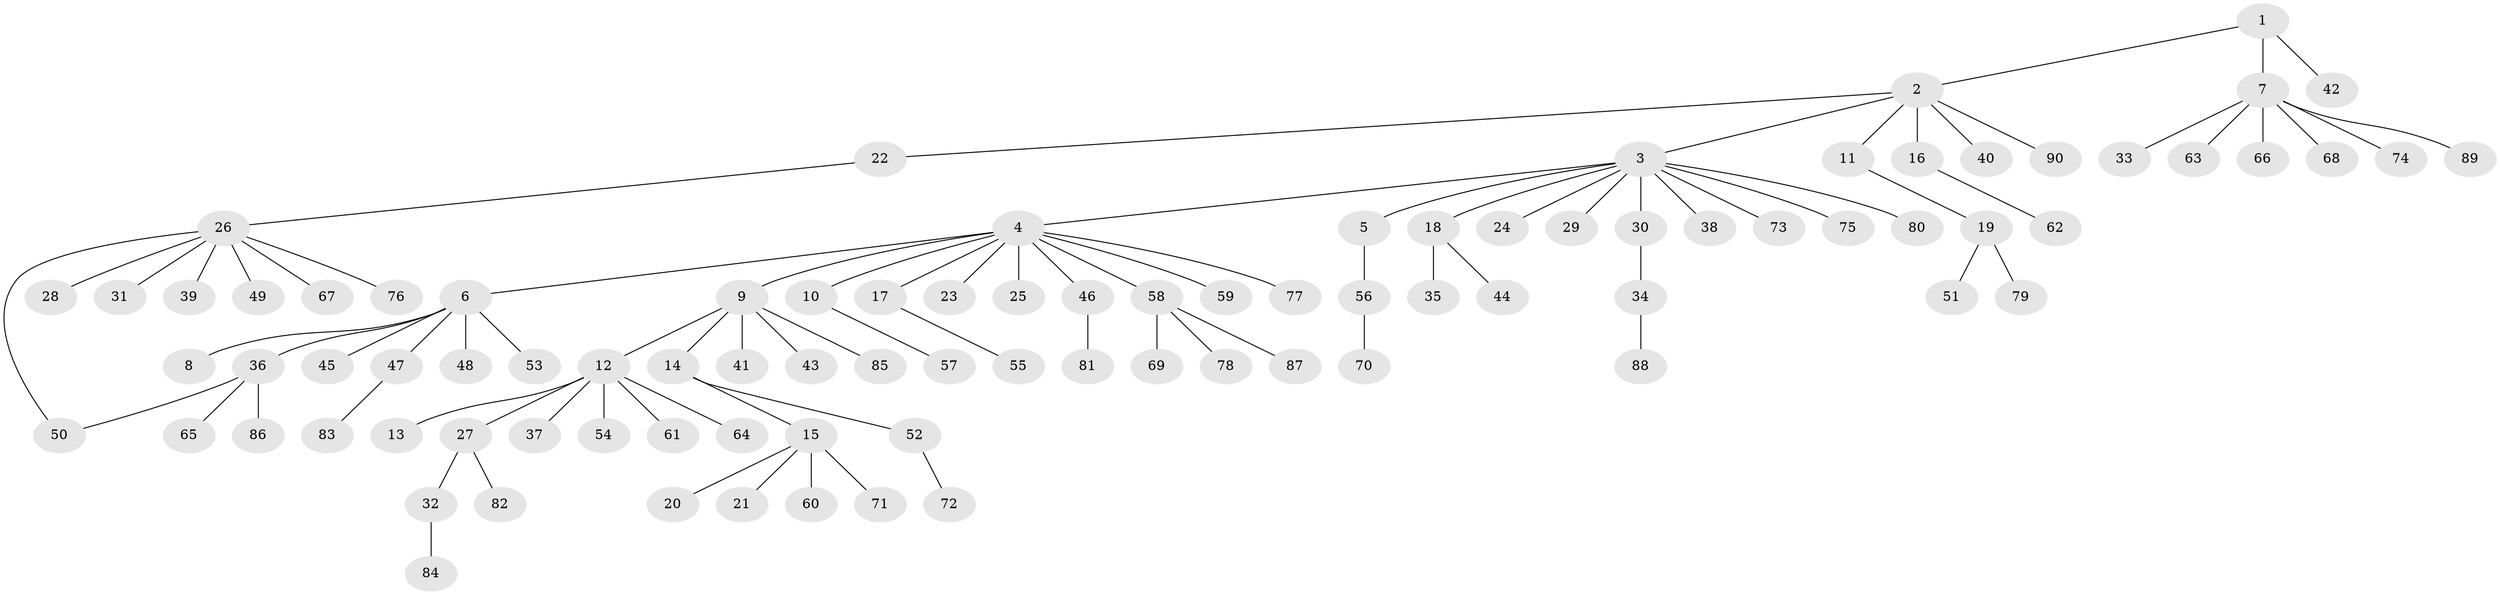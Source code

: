 // coarse degree distribution, {8: 0.028169014084507043, 11: 0.028169014084507043, 10: 0.014084507042253521, 6: 0.028169014084507043, 1: 0.7464788732394366, 2: 0.08450704225352113, 3: 0.04225352112676056, 4: 0.028169014084507043}
// Generated by graph-tools (version 1.1) at 2025/23/03/03/25 07:23:50]
// undirected, 90 vertices, 90 edges
graph export_dot {
graph [start="1"]
  node [color=gray90,style=filled];
  1;
  2;
  3;
  4;
  5;
  6;
  7;
  8;
  9;
  10;
  11;
  12;
  13;
  14;
  15;
  16;
  17;
  18;
  19;
  20;
  21;
  22;
  23;
  24;
  25;
  26;
  27;
  28;
  29;
  30;
  31;
  32;
  33;
  34;
  35;
  36;
  37;
  38;
  39;
  40;
  41;
  42;
  43;
  44;
  45;
  46;
  47;
  48;
  49;
  50;
  51;
  52;
  53;
  54;
  55;
  56;
  57;
  58;
  59;
  60;
  61;
  62;
  63;
  64;
  65;
  66;
  67;
  68;
  69;
  70;
  71;
  72;
  73;
  74;
  75;
  76;
  77;
  78;
  79;
  80;
  81;
  82;
  83;
  84;
  85;
  86;
  87;
  88;
  89;
  90;
  1 -- 2;
  1 -- 7;
  1 -- 42;
  2 -- 3;
  2 -- 11;
  2 -- 16;
  2 -- 22;
  2 -- 40;
  2 -- 90;
  3 -- 4;
  3 -- 5;
  3 -- 18;
  3 -- 24;
  3 -- 29;
  3 -- 30;
  3 -- 38;
  3 -- 73;
  3 -- 75;
  3 -- 80;
  4 -- 6;
  4 -- 9;
  4 -- 10;
  4 -- 17;
  4 -- 23;
  4 -- 25;
  4 -- 46;
  4 -- 58;
  4 -- 59;
  4 -- 77;
  5 -- 56;
  6 -- 8;
  6 -- 36;
  6 -- 45;
  6 -- 47;
  6 -- 48;
  6 -- 53;
  7 -- 33;
  7 -- 63;
  7 -- 66;
  7 -- 68;
  7 -- 74;
  7 -- 89;
  9 -- 12;
  9 -- 14;
  9 -- 41;
  9 -- 43;
  9 -- 85;
  10 -- 57;
  11 -- 19;
  12 -- 13;
  12 -- 27;
  12 -- 37;
  12 -- 54;
  12 -- 61;
  12 -- 64;
  14 -- 15;
  14 -- 52;
  15 -- 20;
  15 -- 21;
  15 -- 60;
  15 -- 71;
  16 -- 62;
  17 -- 55;
  18 -- 35;
  18 -- 44;
  19 -- 51;
  19 -- 79;
  22 -- 26;
  26 -- 28;
  26 -- 31;
  26 -- 39;
  26 -- 49;
  26 -- 50;
  26 -- 67;
  26 -- 76;
  27 -- 32;
  27 -- 82;
  30 -- 34;
  32 -- 84;
  34 -- 88;
  36 -- 50;
  36 -- 65;
  36 -- 86;
  46 -- 81;
  47 -- 83;
  52 -- 72;
  56 -- 70;
  58 -- 69;
  58 -- 78;
  58 -- 87;
}
